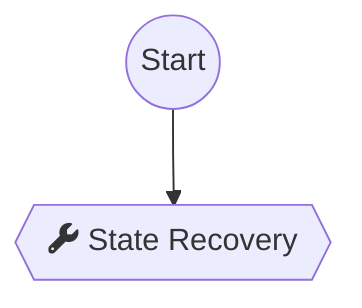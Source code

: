 flowchart TD
node0@{ shape: circle, label: "Start"}
node1@{ shape: hexagon, label: "fa:fa-wrench State Recovery"}
node0 --> node1